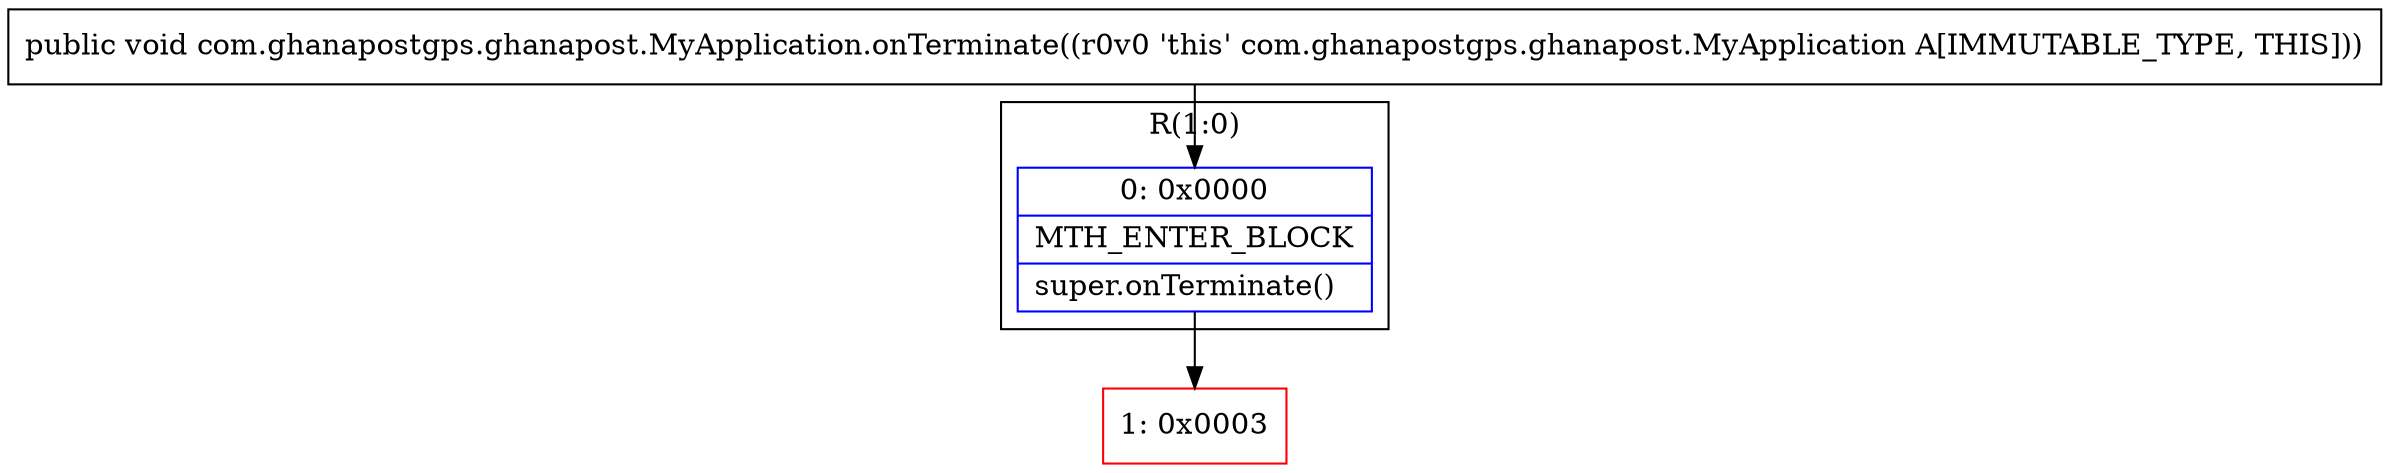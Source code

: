 digraph "CFG forcom.ghanapostgps.ghanapost.MyApplication.onTerminate()V" {
subgraph cluster_Region_1013554677 {
label = "R(1:0)";
node [shape=record,color=blue];
Node_0 [shape=record,label="{0\:\ 0x0000|MTH_ENTER_BLOCK\l|super.onTerminate()\l}"];
}
Node_1 [shape=record,color=red,label="{1\:\ 0x0003}"];
MethodNode[shape=record,label="{public void com.ghanapostgps.ghanapost.MyApplication.onTerminate((r0v0 'this' com.ghanapostgps.ghanapost.MyApplication A[IMMUTABLE_TYPE, THIS])) }"];
MethodNode -> Node_0;
Node_0 -> Node_1;
}

